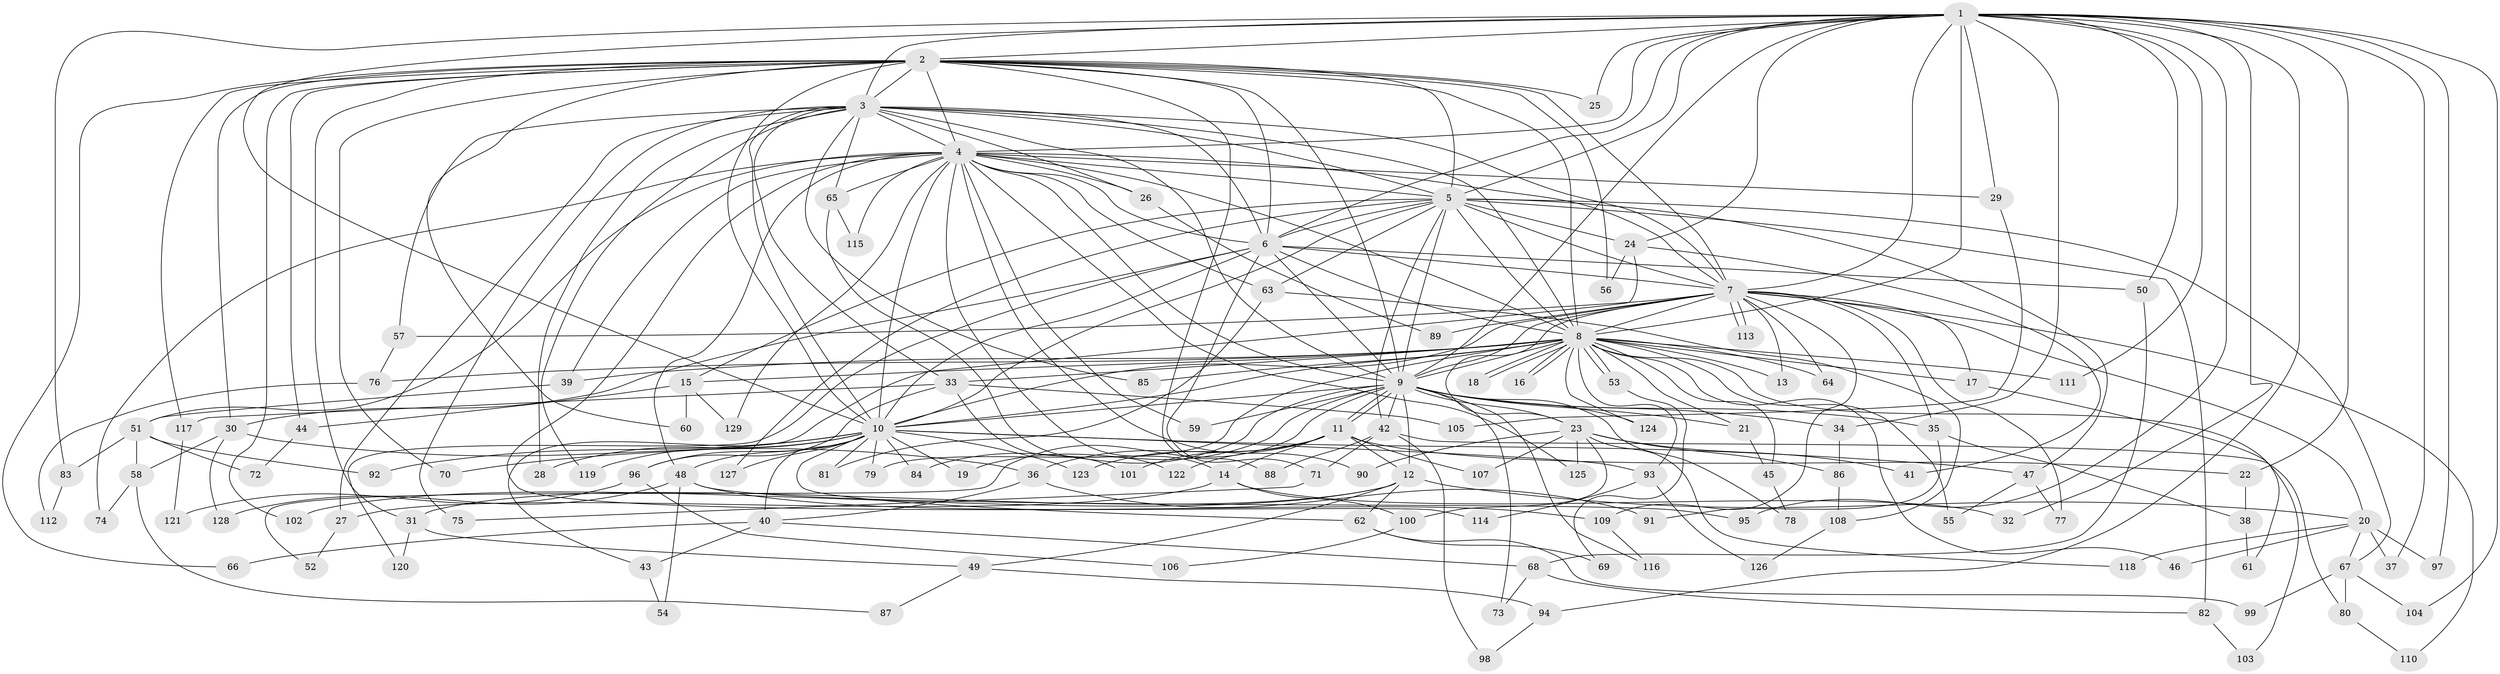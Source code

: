 // Generated by graph-tools (version 1.1) at 2025/14/03/09/25 04:14:05]
// undirected, 129 vertices, 283 edges
graph export_dot {
graph [start="1"]
  node [color=gray90,style=filled];
  1;
  2;
  3;
  4;
  5;
  6;
  7;
  8;
  9;
  10;
  11;
  12;
  13;
  14;
  15;
  16;
  17;
  18;
  19;
  20;
  21;
  22;
  23;
  24;
  25;
  26;
  27;
  28;
  29;
  30;
  31;
  32;
  33;
  34;
  35;
  36;
  37;
  38;
  39;
  40;
  41;
  42;
  43;
  44;
  45;
  46;
  47;
  48;
  49;
  50;
  51;
  52;
  53;
  54;
  55;
  56;
  57;
  58;
  59;
  60;
  61;
  62;
  63;
  64;
  65;
  66;
  67;
  68;
  69;
  70;
  71;
  72;
  73;
  74;
  75;
  76;
  77;
  78;
  79;
  80;
  81;
  82;
  83;
  84;
  85;
  86;
  87;
  88;
  89;
  90;
  91;
  92;
  93;
  94;
  95;
  96;
  97;
  98;
  99;
  100;
  101;
  102;
  103;
  104;
  105;
  106;
  107;
  108;
  109;
  110;
  111;
  112;
  113;
  114;
  115;
  116;
  117;
  118;
  119;
  120;
  121;
  122;
  123;
  124;
  125;
  126;
  127;
  128;
  129;
  1 -- 2;
  1 -- 3;
  1 -- 4;
  1 -- 5;
  1 -- 6;
  1 -- 7;
  1 -- 8;
  1 -- 9;
  1 -- 10;
  1 -- 22;
  1 -- 24;
  1 -- 25;
  1 -- 29;
  1 -- 32;
  1 -- 34;
  1 -- 37;
  1 -- 50;
  1 -- 83;
  1 -- 94;
  1 -- 95;
  1 -- 97;
  1 -- 104;
  1 -- 111;
  2 -- 3;
  2 -- 4;
  2 -- 5;
  2 -- 6;
  2 -- 7;
  2 -- 8;
  2 -- 9;
  2 -- 10;
  2 -- 25;
  2 -- 30;
  2 -- 31;
  2 -- 44;
  2 -- 56;
  2 -- 60;
  2 -- 66;
  2 -- 70;
  2 -- 88;
  2 -- 102;
  2 -- 117;
  3 -- 4;
  3 -- 5;
  3 -- 6;
  3 -- 7;
  3 -- 8;
  3 -- 9;
  3 -- 10;
  3 -- 26;
  3 -- 27;
  3 -- 28;
  3 -- 33;
  3 -- 57;
  3 -- 65;
  3 -- 75;
  3 -- 85;
  3 -- 119;
  4 -- 5;
  4 -- 6;
  4 -- 7;
  4 -- 8;
  4 -- 9;
  4 -- 10;
  4 -- 14;
  4 -- 26;
  4 -- 29;
  4 -- 39;
  4 -- 48;
  4 -- 51;
  4 -- 59;
  4 -- 63;
  4 -- 65;
  4 -- 74;
  4 -- 90;
  4 -- 114;
  4 -- 115;
  4 -- 125;
  4 -- 129;
  5 -- 6;
  5 -- 7;
  5 -- 8;
  5 -- 9;
  5 -- 10;
  5 -- 15;
  5 -- 24;
  5 -- 42;
  5 -- 47;
  5 -- 63;
  5 -- 67;
  5 -- 82;
  5 -- 127;
  6 -- 7;
  6 -- 8;
  6 -- 9;
  6 -- 10;
  6 -- 30;
  6 -- 50;
  6 -- 71;
  6 -- 120;
  7 -- 8;
  7 -- 9;
  7 -- 10;
  7 -- 13;
  7 -- 17;
  7 -- 20;
  7 -- 23;
  7 -- 35;
  7 -- 57;
  7 -- 64;
  7 -- 77;
  7 -- 89;
  7 -- 109;
  7 -- 110;
  7 -- 113;
  7 -- 113;
  8 -- 9;
  8 -- 10;
  8 -- 13;
  8 -- 15;
  8 -- 16;
  8 -- 16;
  8 -- 17;
  8 -- 18;
  8 -- 18;
  8 -- 21;
  8 -- 33;
  8 -- 39;
  8 -- 45;
  8 -- 46;
  8 -- 53;
  8 -- 53;
  8 -- 55;
  8 -- 64;
  8 -- 76;
  8 -- 79;
  8 -- 85;
  8 -- 93;
  8 -- 103;
  8 -- 111;
  8 -- 124;
  9 -- 10;
  9 -- 11;
  9 -- 11;
  9 -- 12;
  9 -- 19;
  9 -- 21;
  9 -- 23;
  9 -- 34;
  9 -- 35;
  9 -- 42;
  9 -- 52;
  9 -- 59;
  9 -- 73;
  9 -- 78;
  9 -- 84;
  9 -- 116;
  9 -- 124;
  10 -- 19;
  10 -- 28;
  10 -- 40;
  10 -- 47;
  10 -- 48;
  10 -- 62;
  10 -- 70;
  10 -- 79;
  10 -- 81;
  10 -- 84;
  10 -- 92;
  10 -- 93;
  10 -- 96;
  10 -- 119;
  10 -- 123;
  10 -- 127;
  11 -- 12;
  11 -- 14;
  11 -- 22;
  11 -- 36;
  11 -- 101;
  11 -- 107;
  11 -- 122;
  11 -- 123;
  12 -- 20;
  12 -- 31;
  12 -- 49;
  12 -- 62;
  12 -- 102;
  14 -- 27;
  14 -- 32;
  14 -- 100;
  15 -- 44;
  15 -- 60;
  15 -- 129;
  17 -- 61;
  20 -- 37;
  20 -- 46;
  20 -- 67;
  20 -- 97;
  20 -- 118;
  21 -- 45;
  22 -- 38;
  23 -- 41;
  23 -- 86;
  23 -- 90;
  23 -- 100;
  23 -- 107;
  23 -- 118;
  23 -- 125;
  24 -- 41;
  24 -- 43;
  24 -- 56;
  26 -- 89;
  27 -- 52;
  29 -- 105;
  30 -- 36;
  30 -- 58;
  30 -- 128;
  31 -- 49;
  31 -- 120;
  33 -- 96;
  33 -- 101;
  33 -- 105;
  33 -- 117;
  34 -- 86;
  35 -- 38;
  35 -- 91;
  36 -- 40;
  36 -- 91;
  38 -- 61;
  39 -- 51;
  40 -- 43;
  40 -- 66;
  40 -- 68;
  42 -- 71;
  42 -- 80;
  42 -- 88;
  42 -- 98;
  43 -- 54;
  44 -- 72;
  45 -- 78;
  47 -- 55;
  47 -- 77;
  48 -- 54;
  48 -- 95;
  48 -- 109;
  48 -- 128;
  49 -- 87;
  49 -- 94;
  50 -- 68;
  51 -- 58;
  51 -- 72;
  51 -- 83;
  51 -- 92;
  53 -- 69;
  57 -- 76;
  58 -- 74;
  58 -- 87;
  62 -- 69;
  62 -- 99;
  63 -- 81;
  63 -- 108;
  65 -- 115;
  65 -- 122;
  67 -- 80;
  67 -- 99;
  67 -- 104;
  68 -- 73;
  68 -- 82;
  71 -- 75;
  76 -- 112;
  80 -- 110;
  82 -- 103;
  83 -- 112;
  86 -- 108;
  93 -- 114;
  93 -- 126;
  94 -- 98;
  96 -- 106;
  96 -- 121;
  100 -- 106;
  108 -- 126;
  109 -- 116;
  117 -- 121;
}
